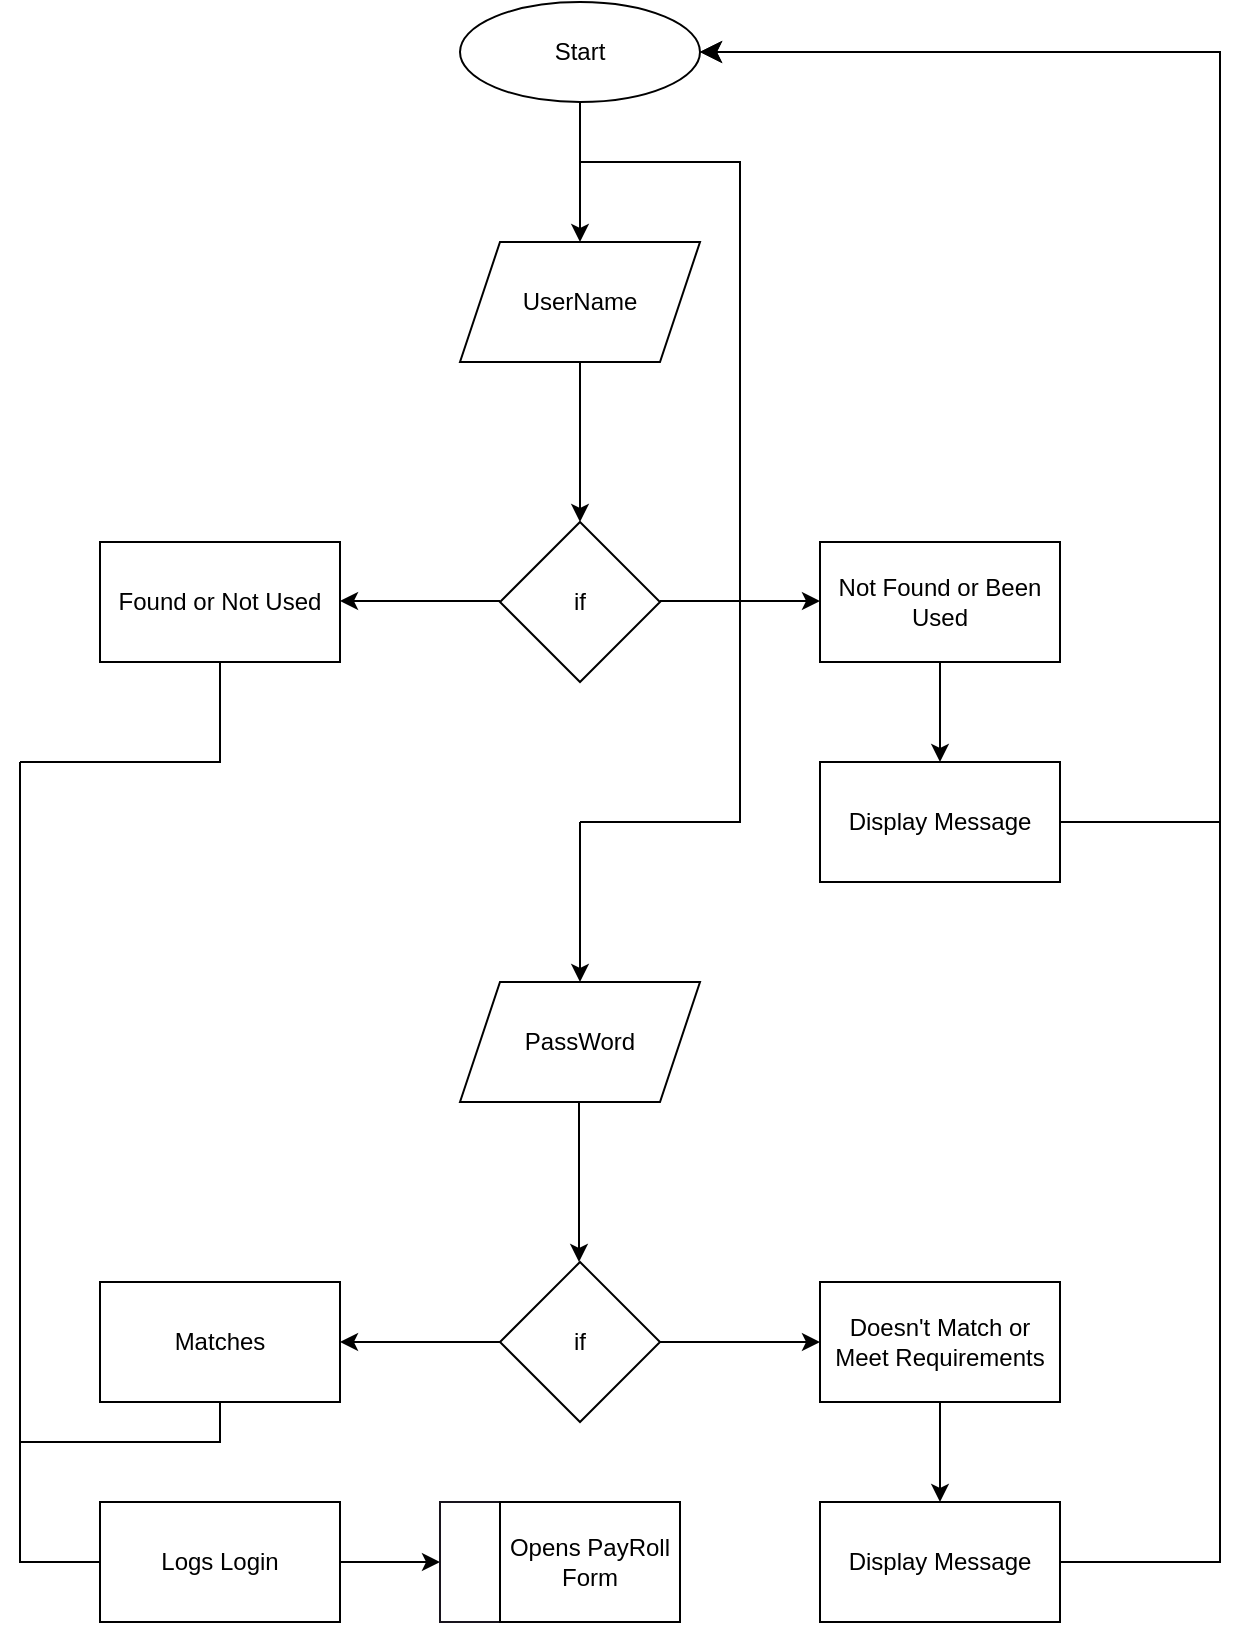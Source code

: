 <mxfile>
    <diagram id="A6A_DYF55j_Li4VarzIU" name="Page-1">
        <mxGraphModel dx="465" dy="375" grid="1" gridSize="10" guides="1" tooltips="1" connect="1" arrows="1" fold="1" page="1" pageScale="1" pageWidth="99900" pageHeight="9999900" math="0" shadow="0">
            <root>
                <mxCell id="0"/>
                <mxCell id="1" parent="0"/>
                <mxCell id="2" value="UserName" style="shape=parallelogram;perimeter=parallelogramPerimeter;whiteSpace=wrap;html=1;fixedSize=1;" vertex="1" parent="1">
                    <mxGeometry x="420" y="290" width="120" height="60" as="geometry"/>
                </mxCell>
                <mxCell id="3" value="Start" style="ellipse;whiteSpace=wrap;html=1;" vertex="1" parent="1">
                    <mxGeometry x="420" y="170" width="120" height="50" as="geometry"/>
                </mxCell>
                <mxCell id="4" value="if" style="rhombus;whiteSpace=wrap;html=1;" vertex="1" parent="1">
                    <mxGeometry x="440" y="430" width="80" height="80" as="geometry"/>
                </mxCell>
                <mxCell id="5" value="Not Found or Been Used" style="rounded=0;whiteSpace=wrap;html=1;" vertex="1" parent="1">
                    <mxGeometry x="600" y="440" width="120" height="60" as="geometry"/>
                </mxCell>
                <mxCell id="6" value="Found or Not Used" style="rounded=0;whiteSpace=wrap;html=1;" vertex="1" parent="1">
                    <mxGeometry x="240" y="440" width="120" height="60" as="geometry"/>
                </mxCell>
                <mxCell id="7" value="Display Message" style="rounded=0;whiteSpace=wrap;html=1;" vertex="1" parent="1">
                    <mxGeometry x="600" y="550" width="120" height="60" as="geometry"/>
                </mxCell>
                <mxCell id="8" value="if" style="rhombus;whiteSpace=wrap;html=1;" vertex="1" parent="1">
                    <mxGeometry x="440" y="800" width="80" height="80" as="geometry"/>
                </mxCell>
                <mxCell id="9" value="Doesn't Match or Meet Requirements" style="rounded=0;whiteSpace=wrap;html=1;" vertex="1" parent="1">
                    <mxGeometry x="600" y="810" width="120" height="60" as="geometry"/>
                </mxCell>
                <mxCell id="10" value="Matches" style="rounded=0;whiteSpace=wrap;html=1;" vertex="1" parent="1">
                    <mxGeometry x="240" y="810" width="120" height="60" as="geometry"/>
                </mxCell>
                <mxCell id="11" value="Display Message" style="rounded=0;whiteSpace=wrap;html=1;" vertex="1" parent="1">
                    <mxGeometry x="600" y="920" width="120" height="60" as="geometry"/>
                </mxCell>
                <mxCell id="12" value="PassWord" style="shape=parallelogram;perimeter=parallelogramPerimeter;whiteSpace=wrap;html=1;fixedSize=1;" vertex="1" parent="1">
                    <mxGeometry x="420" y="660" width="120" height="60" as="geometry"/>
                </mxCell>
                <mxCell id="13" value="" style="edgeStyle=elbowEdgeStyle;elbow=horizontal;endArrow=classic;html=1;curved=0;rounded=0;endSize=8;startSize=8;entryX=1;entryY=0.5;entryDx=0;entryDy=0;exitX=1;exitY=0.5;exitDx=0;exitDy=0;" edge="1" parent="1" source="11" target="3">
                    <mxGeometry width="50" height="50" relative="1" as="geometry">
                        <mxPoint x="720" y="1010" as="sourcePoint"/>
                        <mxPoint x="770" y="960" as="targetPoint"/>
                        <Array as="points">
                            <mxPoint x="800" y="1000"/>
                        </Array>
                    </mxGeometry>
                </mxCell>
                <mxCell id="14" value="" style="edgeStyle=elbowEdgeStyle;elbow=horizontal;endArrow=classic;html=1;curved=0;rounded=0;endSize=8;startSize=8;exitX=1;exitY=0.5;exitDx=0;exitDy=0;entryX=1;entryY=0.5;entryDx=0;entryDy=0;" edge="1" parent="1" source="7" target="3">
                    <mxGeometry width="50" height="50" relative="1" as="geometry">
                        <mxPoint x="740" y="580" as="sourcePoint"/>
                        <mxPoint x="790" y="530" as="targetPoint"/>
                        <Array as="points">
                            <mxPoint x="800" y="570"/>
                        </Array>
                    </mxGeometry>
                </mxCell>
                <mxCell id="15" value="" style="endArrow=classic;html=1;entryX=0.5;entryY=0;entryDx=0;entryDy=0;exitX=0.5;exitY=1;exitDx=0;exitDy=0;" edge="1" parent="1" source="2" target="4">
                    <mxGeometry width="50" height="50" relative="1" as="geometry">
                        <mxPoint x="490" y="380" as="sourcePoint"/>
                        <mxPoint x="610" y="750" as="targetPoint"/>
                    </mxGeometry>
                </mxCell>
                <mxCell id="16" value="" style="endArrow=classic;html=1;exitX=0.5;exitY=1;exitDx=0;exitDy=0;" edge="1" parent="1" source="3" target="2">
                    <mxGeometry width="50" height="50" relative="1" as="geometry">
                        <mxPoint x="550" y="400" as="sourcePoint"/>
                        <mxPoint x="550" y="480" as="targetPoint"/>
                    </mxGeometry>
                </mxCell>
                <mxCell id="17" value="" style="endArrow=classic;html=1;entryX=0.5;entryY=0;entryDx=0;entryDy=0;exitX=0.5;exitY=1;exitDx=0;exitDy=0;" edge="1" parent="1">
                    <mxGeometry width="50" height="50" relative="1" as="geometry">
                        <mxPoint x="479.5" y="720" as="sourcePoint"/>
                        <mxPoint x="479.5" y="800" as="targetPoint"/>
                    </mxGeometry>
                </mxCell>
                <mxCell id="18" value="" style="edgeStyle=elbowEdgeStyle;elbow=horizontal;endArrow=none;html=1;curved=0;rounded=0;endSize=8;startSize=8;endFill=0;" edge="1" parent="1">
                    <mxGeometry width="50" height="50" relative="1" as="geometry">
                        <mxPoint x="480" y="250" as="sourcePoint"/>
                        <mxPoint x="480" y="580" as="targetPoint"/>
                        <Array as="points">
                            <mxPoint x="560" y="590"/>
                        </Array>
                    </mxGeometry>
                </mxCell>
                <mxCell id="20" value="" style="endArrow=classic;html=1;entryX=0.5;entryY=0;entryDx=0;entryDy=0;" edge="1" parent="1" target="12">
                    <mxGeometry width="50" height="50" relative="1" as="geometry">
                        <mxPoint x="480" y="580" as="sourcePoint"/>
                        <mxPoint x="650" y="480" as="targetPoint"/>
                    </mxGeometry>
                </mxCell>
                <mxCell id="21" value="" style="endArrow=classic;html=1;exitX=0.5;exitY=1;exitDx=0;exitDy=0;entryX=0.5;entryY=0;entryDx=0;entryDy=0;" edge="1" parent="1" source="5" target="7">
                    <mxGeometry width="50" height="50" relative="1" as="geometry">
                        <mxPoint x="640" y="650" as="sourcePoint"/>
                        <mxPoint x="690" y="600" as="targetPoint"/>
                    </mxGeometry>
                </mxCell>
                <mxCell id="22" value="" style="endArrow=classic;html=1;exitX=0.5;exitY=1;exitDx=0;exitDy=0;entryX=0.5;entryY=0;entryDx=0;entryDy=0;" edge="1" parent="1" source="9" target="11">
                    <mxGeometry width="50" height="50" relative="1" as="geometry">
                        <mxPoint x="670" y="450" as="sourcePoint"/>
                        <mxPoint x="670" y="500" as="targetPoint"/>
                    </mxGeometry>
                </mxCell>
                <mxCell id="23" value="" style="endArrow=classic;html=1;exitX=0;exitY=0.5;exitDx=0;exitDy=0;entryX=1;entryY=0.5;entryDx=0;entryDy=0;" edge="1" parent="1" source="8" target="10">
                    <mxGeometry width="50" height="50" relative="1" as="geometry">
                        <mxPoint x="680" y="460" as="sourcePoint"/>
                        <mxPoint x="680" y="510" as="targetPoint"/>
                    </mxGeometry>
                </mxCell>
                <mxCell id="24" value="" style="endArrow=classic;html=1;exitX=1;exitY=0.5;exitDx=0;exitDy=0;entryX=0;entryY=0.5;entryDx=0;entryDy=0;" edge="1" parent="1" source="8" target="9">
                    <mxGeometry width="50" height="50" relative="1" as="geometry">
                        <mxPoint x="690" y="470" as="sourcePoint"/>
                        <mxPoint x="690" y="520" as="targetPoint"/>
                    </mxGeometry>
                </mxCell>
                <mxCell id="25" value="" style="endArrow=classic;html=1;exitX=0;exitY=0.5;exitDx=0;exitDy=0;entryX=1;entryY=0.5;entryDx=0;entryDy=0;" edge="1" parent="1">
                    <mxGeometry width="50" height="50" relative="1" as="geometry">
                        <mxPoint x="440" y="469.5" as="sourcePoint"/>
                        <mxPoint x="360" y="469.5" as="targetPoint"/>
                    </mxGeometry>
                </mxCell>
                <mxCell id="26" value="" style="endArrow=classic;html=1;entryX=0;entryY=0.5;entryDx=0;entryDy=0;" edge="1" parent="1">
                    <mxGeometry width="50" height="50" relative="1" as="geometry">
                        <mxPoint x="520" y="469.5" as="sourcePoint"/>
                        <mxPoint x="600" y="469.5" as="targetPoint"/>
                    </mxGeometry>
                </mxCell>
                <mxCell id="28" value="" style="edgeStyle=segmentEdgeStyle;endArrow=none;html=1;curved=0;rounded=0;endSize=8;startSize=8;endFill=0;" edge="1" parent="1">
                    <mxGeometry width="50" height="50" relative="1" as="geometry">
                        <mxPoint x="200" y="890" as="sourcePoint"/>
                        <mxPoint x="300" y="870" as="targetPoint"/>
                        <Array as="points">
                            <mxPoint x="200" y="890"/>
                            <mxPoint x="300" y="890"/>
                        </Array>
                    </mxGeometry>
                </mxCell>
                <mxCell id="29" value="" style="edgeStyle=segmentEdgeStyle;endArrow=none;html=1;curved=0;rounded=0;endSize=8;startSize=8;endFill=0;" edge="1" parent="1">
                    <mxGeometry width="50" height="50" relative="1" as="geometry">
                        <mxPoint x="200" y="550" as="sourcePoint"/>
                        <mxPoint x="300" y="500" as="targetPoint"/>
                    </mxGeometry>
                </mxCell>
                <mxCell id="30" value="" style="edgeStyle=elbowEdgeStyle;elbow=vertical;endArrow=classic;html=1;curved=0;rounded=0;endSize=8;startSize=8;entryX=0.5;entryY=0;entryDx=0;entryDy=0;" edge="1" parent="1" target="32">
                    <mxGeometry width="50" height="50" relative="1" as="geometry">
                        <mxPoint x="200" y="550" as="sourcePoint"/>
                        <mxPoint x="400" y="1010" as="targetPoint"/>
                        <Array as="points">
                            <mxPoint x="250" y="950"/>
                        </Array>
                    </mxGeometry>
                </mxCell>
                <mxCell id="38" value="" style="edgeStyle=none;html=1;endArrow=classic;endFill=1;entryX=0;entryY=0.5;entryDx=0;entryDy=0;" edge="1" parent="1" source="32" target="36">
                    <mxGeometry relative="1" as="geometry"/>
                </mxCell>
                <mxCell id="32" value="Logs Login" style="whiteSpace=wrap;html=1;" vertex="1" parent="1">
                    <mxGeometry x="240" y="920" width="120" height="60" as="geometry"/>
                </mxCell>
                <mxCell id="36" value="" style="rounded=0;whiteSpace=wrap;html=1;strokeColor=#18141D;" vertex="1" parent="1">
                    <mxGeometry x="410" y="920" width="30" height="60" as="geometry"/>
                </mxCell>
                <mxCell id="37" value="Opens PayRoll Form" style="rounded=0;whiteSpace=wrap;html=1;" vertex="1" parent="1">
                    <mxGeometry x="440" y="920" width="90" height="60" as="geometry"/>
                </mxCell>
            </root>
        </mxGraphModel>
    </diagram>
</mxfile>
